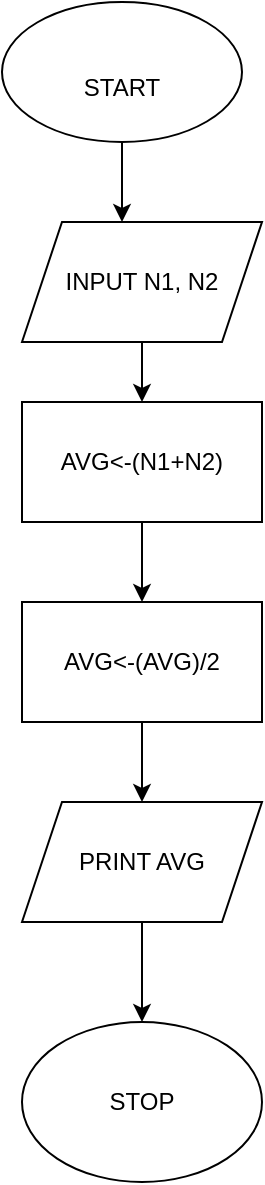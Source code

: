 <mxfile version="24.0.4" type="device">
  <diagram name="Page-1" id="lU-Z1fP3G4SLbPCsMVKM">
    <mxGraphModel dx="864" dy="498" grid="1" gridSize="10" guides="1" tooltips="1" connect="1" arrows="1" fold="1" page="1" pageScale="1" pageWidth="827" pageHeight="1169" math="0" shadow="0">
      <root>
        <mxCell id="0" />
        <mxCell id="1" parent="0" />
        <mxCell id="C3AEr2PHJ48svtHJTSa6-7" style="edgeStyle=orthogonalEdgeStyle;rounded=0;orthogonalLoop=1;jettySize=auto;html=1;exitX=0.5;exitY=1;exitDx=0;exitDy=0;" edge="1" parent="1" source="C3AEr2PHJ48svtHJTSa6-1" target="C3AEr2PHJ48svtHJTSa6-3">
          <mxGeometry relative="1" as="geometry">
            <Array as="points">
              <mxPoint x="400" y="110" />
              <mxPoint x="400" y="110" />
            </Array>
          </mxGeometry>
        </mxCell>
        <mxCell id="C3AEr2PHJ48svtHJTSa6-1" value="&lt;div&gt;&lt;br&gt;&lt;/div&gt;START" style="ellipse;whiteSpace=wrap;html=1;" vertex="1" parent="1">
          <mxGeometry x="340" y="10" width="120" height="70" as="geometry" />
        </mxCell>
        <mxCell id="C3AEr2PHJ48svtHJTSa6-2" value="&lt;div&gt;&lt;br&gt;&lt;/div&gt;STOP&lt;div&gt;&lt;br&gt;&lt;/div&gt;" style="ellipse;whiteSpace=wrap;html=1;" vertex="1" parent="1">
          <mxGeometry x="350" y="520" width="120" height="80" as="geometry" />
        </mxCell>
        <mxCell id="C3AEr2PHJ48svtHJTSa6-11" style="edgeStyle=orthogonalEdgeStyle;rounded=0;orthogonalLoop=1;jettySize=auto;html=1;exitX=0.5;exitY=1;exitDx=0;exitDy=0;entryX=0.5;entryY=0;entryDx=0;entryDy=0;" edge="1" parent="1" source="C3AEr2PHJ48svtHJTSa6-3" target="C3AEr2PHJ48svtHJTSa6-5">
          <mxGeometry relative="1" as="geometry" />
        </mxCell>
        <mxCell id="C3AEr2PHJ48svtHJTSa6-3" value="INPUT N1, N2" style="shape=parallelogram;perimeter=parallelogramPerimeter;whiteSpace=wrap;html=1;fixedSize=1;" vertex="1" parent="1">
          <mxGeometry x="350" y="120" width="120" height="60" as="geometry" />
        </mxCell>
        <mxCell id="C3AEr2PHJ48svtHJTSa6-13" style="edgeStyle=orthogonalEdgeStyle;rounded=0;orthogonalLoop=1;jettySize=auto;html=1;exitX=0.5;exitY=1;exitDx=0;exitDy=0;entryX=0.5;entryY=0;entryDx=0;entryDy=0;" edge="1" parent="1" source="C3AEr2PHJ48svtHJTSa6-4" target="C3AEr2PHJ48svtHJTSa6-6">
          <mxGeometry relative="1" as="geometry" />
        </mxCell>
        <mxCell id="C3AEr2PHJ48svtHJTSa6-4" value="AVG&amp;lt;-(AVG)/2" style="rounded=0;whiteSpace=wrap;html=1;" vertex="1" parent="1">
          <mxGeometry x="350" y="310" width="120" height="60" as="geometry" />
        </mxCell>
        <mxCell id="C3AEr2PHJ48svtHJTSa6-12" style="edgeStyle=orthogonalEdgeStyle;rounded=0;orthogonalLoop=1;jettySize=auto;html=1;exitX=0.5;exitY=1;exitDx=0;exitDy=0;entryX=0.5;entryY=0;entryDx=0;entryDy=0;" edge="1" parent="1" source="C3AEr2PHJ48svtHJTSa6-5" target="C3AEr2PHJ48svtHJTSa6-4">
          <mxGeometry relative="1" as="geometry" />
        </mxCell>
        <mxCell id="C3AEr2PHJ48svtHJTSa6-5" value="AVG&amp;lt;-(N1+N2)" style="rounded=0;whiteSpace=wrap;html=1;" vertex="1" parent="1">
          <mxGeometry x="350" y="210" width="120" height="60" as="geometry" />
        </mxCell>
        <mxCell id="C3AEr2PHJ48svtHJTSa6-14" style="edgeStyle=orthogonalEdgeStyle;rounded=0;orthogonalLoop=1;jettySize=auto;html=1;entryX=0.5;entryY=0;entryDx=0;entryDy=0;" edge="1" parent="1" source="C3AEr2PHJ48svtHJTSa6-6" target="C3AEr2PHJ48svtHJTSa6-2">
          <mxGeometry relative="1" as="geometry" />
        </mxCell>
        <mxCell id="C3AEr2PHJ48svtHJTSa6-6" value="PRINT AVG" style="shape=parallelogram;perimeter=parallelogramPerimeter;whiteSpace=wrap;html=1;fixedSize=1;" vertex="1" parent="1">
          <mxGeometry x="350" y="410" width="120" height="60" as="geometry" />
        </mxCell>
      </root>
    </mxGraphModel>
  </diagram>
</mxfile>
